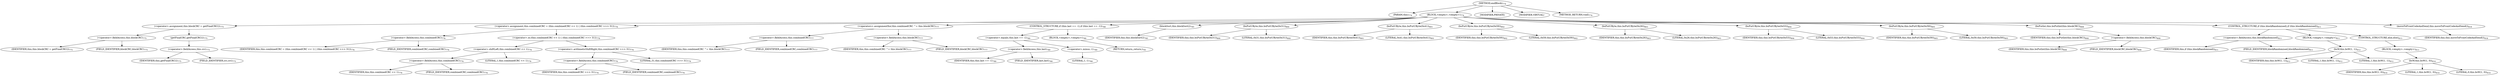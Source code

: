 digraph "endBlock" {  
"1908" [label = <(METHOD,endBlock)<SUB>774</SUB>> ]
"55" [label = <(PARAM,this)<SUB>774</SUB>> ]
"1909" [label = <(BLOCK,&lt;empty&gt;,&lt;empty&gt;)<SUB>774</SUB>> ]
"1910" [label = <(&lt;operator&gt;.assignment,this.blockCRC = getFinalCRC())<SUB>775</SUB>> ]
"1911" [label = <(&lt;operator&gt;.fieldAccess,this.blockCRC)<SUB>775</SUB>> ]
"54" [label = <(IDENTIFIER,this,this.blockCRC = getFinalCRC())<SUB>775</SUB>> ]
"1912" [label = <(FIELD_IDENTIFIER,blockCRC,blockCRC)<SUB>775</SUB>> ]
"1913" [label = <(getFinalCRC,getFinalCRC())<SUB>775</SUB>> ]
"1914" [label = <(&lt;operator&gt;.fieldAccess,this.crc)<SUB>775</SUB>> ]
"56" [label = <(IDENTIFIER,this,getFinalCRC())<SUB>775</SUB>> ]
"1915" [label = <(FIELD_IDENTIFIER,crc,crc)<SUB>775</SUB>> ]
"1916" [label = <(&lt;operator&gt;.assignment,this.combinedCRC = (this.combinedCRC &lt;&lt; 1) | (this.combinedCRC &gt;&gt;&gt; 31))<SUB>776</SUB>> ]
"1917" [label = <(&lt;operator&gt;.fieldAccess,this.combinedCRC)<SUB>776</SUB>> ]
"57" [label = <(IDENTIFIER,this,this.combinedCRC = (this.combinedCRC &lt;&lt; 1) | (this.combinedCRC &gt;&gt;&gt; 31))<SUB>776</SUB>> ]
"1918" [label = <(FIELD_IDENTIFIER,combinedCRC,combinedCRC)<SUB>776</SUB>> ]
"1919" [label = <(&lt;operator&gt;.or,(this.combinedCRC &lt;&lt; 1) | (this.combinedCRC &gt;&gt;&gt; 31))<SUB>776</SUB>> ]
"1920" [label = <(&lt;operator&gt;.shiftLeft,this.combinedCRC &lt;&lt; 1)<SUB>776</SUB>> ]
"1921" [label = <(&lt;operator&gt;.fieldAccess,this.combinedCRC)<SUB>776</SUB>> ]
"58" [label = <(IDENTIFIER,this,this.combinedCRC &lt;&lt; 1)<SUB>776</SUB>> ]
"1922" [label = <(FIELD_IDENTIFIER,combinedCRC,combinedCRC)<SUB>776</SUB>> ]
"1923" [label = <(LITERAL,1,this.combinedCRC &lt;&lt; 1)<SUB>776</SUB>> ]
"1924" [label = <(&lt;operator&gt;.arithmeticShiftRight,this.combinedCRC &gt;&gt;&gt; 31)<SUB>776</SUB>> ]
"1925" [label = <(&lt;operator&gt;.fieldAccess,this.combinedCRC)<SUB>776</SUB>> ]
"59" [label = <(IDENTIFIER,this,this.combinedCRC &gt;&gt;&gt; 31)<SUB>776</SUB>> ]
"1926" [label = <(FIELD_IDENTIFIER,combinedCRC,combinedCRC)<SUB>776</SUB>> ]
"1927" [label = <(LITERAL,31,this.combinedCRC &gt;&gt;&gt; 31)<SUB>776</SUB>> ]
"1928" [label = <(&lt;operators&gt;.assignmentXor,this.combinedCRC ^= this.blockCRC)<SUB>777</SUB>> ]
"1929" [label = <(&lt;operator&gt;.fieldAccess,this.combinedCRC)<SUB>777</SUB>> ]
"60" [label = <(IDENTIFIER,this,this.combinedCRC ^= this.blockCRC)<SUB>777</SUB>> ]
"1930" [label = <(FIELD_IDENTIFIER,combinedCRC,combinedCRC)<SUB>777</SUB>> ]
"1931" [label = <(&lt;operator&gt;.fieldAccess,this.blockCRC)<SUB>777</SUB>> ]
"61" [label = <(IDENTIFIER,this,this.combinedCRC ^= this.blockCRC)<SUB>777</SUB>> ]
"1932" [label = <(FIELD_IDENTIFIER,blockCRC,blockCRC)<SUB>777</SUB>> ]
"1933" [label = <(CONTROL_STRUCTURE,if (this.last == -1),if (this.last == -1))<SUB>780</SUB>> ]
"1934" [label = <(&lt;operator&gt;.equals,this.last == -1)<SUB>780</SUB>> ]
"1935" [label = <(&lt;operator&gt;.fieldAccess,this.last)<SUB>780</SUB>> ]
"62" [label = <(IDENTIFIER,this,this.last == -1)<SUB>780</SUB>> ]
"1936" [label = <(FIELD_IDENTIFIER,last,last)<SUB>780</SUB>> ]
"1937" [label = <(&lt;operator&gt;.minus,-1)<SUB>780</SUB>> ]
"1938" [label = <(LITERAL,1,-1)<SUB>780</SUB>> ]
"1939" [label = <(BLOCK,&lt;empty&gt;,&lt;empty&gt;)<SUB>780</SUB>> ]
"1940" [label = <(RETURN,return;,return;)<SUB>781</SUB>> ]
"1941" [label = <(blockSort,this.blockSort())<SUB>785</SUB>> ]
"63" [label = <(IDENTIFIER,this,this.blockSort())<SUB>785</SUB>> ]
"1942" [label = <(bsPutUByte,this.bsPutUByte(0x31))<SUB>800</SUB>> ]
"64" [label = <(IDENTIFIER,this,this.bsPutUByte(0x31))<SUB>800</SUB>> ]
"1943" [label = <(LITERAL,0x31,this.bsPutUByte(0x31))<SUB>800</SUB>> ]
"1944" [label = <(bsPutUByte,this.bsPutUByte(0x41))<SUB>801</SUB>> ]
"65" [label = <(IDENTIFIER,this,this.bsPutUByte(0x41))<SUB>801</SUB>> ]
"1945" [label = <(LITERAL,0x41,this.bsPutUByte(0x41))<SUB>801</SUB>> ]
"1946" [label = <(bsPutUByte,this.bsPutUByte(0x59))<SUB>802</SUB>> ]
"66" [label = <(IDENTIFIER,this,this.bsPutUByte(0x59))<SUB>802</SUB>> ]
"1947" [label = <(LITERAL,0x59,this.bsPutUByte(0x59))<SUB>802</SUB>> ]
"1948" [label = <(bsPutUByte,this.bsPutUByte(0x26))<SUB>803</SUB>> ]
"67" [label = <(IDENTIFIER,this,this.bsPutUByte(0x26))<SUB>803</SUB>> ]
"1949" [label = <(LITERAL,0x26,this.bsPutUByte(0x26))<SUB>803</SUB>> ]
"1950" [label = <(bsPutUByte,this.bsPutUByte(0x53))<SUB>804</SUB>> ]
"68" [label = <(IDENTIFIER,this,this.bsPutUByte(0x53))<SUB>804</SUB>> ]
"1951" [label = <(LITERAL,0x53,this.bsPutUByte(0x53))<SUB>804</SUB>> ]
"1952" [label = <(bsPutUByte,this.bsPutUByte(0x59))<SUB>805</SUB>> ]
"69" [label = <(IDENTIFIER,this,this.bsPutUByte(0x59))<SUB>805</SUB>> ]
"1953" [label = <(LITERAL,0x59,this.bsPutUByte(0x59))<SUB>805</SUB>> ]
"1954" [label = <(bsPutInt,this.bsPutInt(this.blockCRC))<SUB>808</SUB>> ]
"71" [label = <(IDENTIFIER,this,this.bsPutInt(this.blockCRC))<SUB>808</SUB>> ]
"1955" [label = <(&lt;operator&gt;.fieldAccess,this.blockCRC)<SUB>808</SUB>> ]
"70" [label = <(IDENTIFIER,this,this.bsPutInt(this.blockCRC))<SUB>808</SUB>> ]
"1956" [label = <(FIELD_IDENTIFIER,blockCRC,blockCRC)<SUB>808</SUB>> ]
"1957" [label = <(CONTROL_STRUCTURE,if (this.blockRandomised),if (this.blockRandomised))<SUB>811</SUB>> ]
"1958" [label = <(&lt;operator&gt;.fieldAccess,this.blockRandomised)<SUB>811</SUB>> ]
"72" [label = <(IDENTIFIER,this,if (this.blockRandomised))<SUB>811</SUB>> ]
"1959" [label = <(FIELD_IDENTIFIER,blockRandomised,blockRandomised)<SUB>811</SUB>> ]
"1960" [label = <(BLOCK,&lt;empty&gt;,&lt;empty&gt;)<SUB>811</SUB>> ]
"1961" [label = <(bsW,this.bsW(1, 1))<SUB>812</SUB>> ]
"73" [label = <(IDENTIFIER,this,this.bsW(1, 1))<SUB>812</SUB>> ]
"1962" [label = <(LITERAL,1,this.bsW(1, 1))<SUB>812</SUB>> ]
"1963" [label = <(LITERAL,1,this.bsW(1, 1))<SUB>812</SUB>> ]
"1964" [label = <(CONTROL_STRUCTURE,else,else)<SUB>813</SUB>> ]
"1965" [label = <(BLOCK,&lt;empty&gt;,&lt;empty&gt;)<SUB>813</SUB>> ]
"1966" [label = <(bsW,this.bsW(1, 0))<SUB>814</SUB>> ]
"74" [label = <(IDENTIFIER,this,this.bsW(1, 0))<SUB>814</SUB>> ]
"1967" [label = <(LITERAL,1,this.bsW(1, 0))<SUB>814</SUB>> ]
"1968" [label = <(LITERAL,0,this.bsW(1, 0))<SUB>814</SUB>> ]
"1969" [label = <(moveToFrontCodeAndSend,this.moveToFrontCodeAndSend())<SUB>818</SUB>> ]
"75" [label = <(IDENTIFIER,this,this.moveToFrontCodeAndSend())<SUB>818</SUB>> ]
"1970" [label = <(MODIFIER,PRIVATE)> ]
"1971" [label = <(MODIFIER,VIRTUAL)> ]
"1972" [label = <(METHOD_RETURN,void)<SUB>774</SUB>> ]
  "1908" -> "55" 
  "1908" -> "1909" 
  "1908" -> "1970" 
  "1908" -> "1971" 
  "1908" -> "1972" 
  "1909" -> "1910" 
  "1909" -> "1916" 
  "1909" -> "1928" 
  "1909" -> "1933" 
  "1909" -> "1941" 
  "1909" -> "1942" 
  "1909" -> "1944" 
  "1909" -> "1946" 
  "1909" -> "1948" 
  "1909" -> "1950" 
  "1909" -> "1952" 
  "1909" -> "1954" 
  "1909" -> "1957" 
  "1909" -> "1969" 
  "1910" -> "1911" 
  "1910" -> "1913" 
  "1911" -> "54" 
  "1911" -> "1912" 
  "1913" -> "1914" 
  "1914" -> "56" 
  "1914" -> "1915" 
  "1916" -> "1917" 
  "1916" -> "1919" 
  "1917" -> "57" 
  "1917" -> "1918" 
  "1919" -> "1920" 
  "1919" -> "1924" 
  "1920" -> "1921" 
  "1920" -> "1923" 
  "1921" -> "58" 
  "1921" -> "1922" 
  "1924" -> "1925" 
  "1924" -> "1927" 
  "1925" -> "59" 
  "1925" -> "1926" 
  "1928" -> "1929" 
  "1928" -> "1931" 
  "1929" -> "60" 
  "1929" -> "1930" 
  "1931" -> "61" 
  "1931" -> "1932" 
  "1933" -> "1934" 
  "1933" -> "1939" 
  "1934" -> "1935" 
  "1934" -> "1937" 
  "1935" -> "62" 
  "1935" -> "1936" 
  "1937" -> "1938" 
  "1939" -> "1940" 
  "1941" -> "63" 
  "1942" -> "64" 
  "1942" -> "1943" 
  "1944" -> "65" 
  "1944" -> "1945" 
  "1946" -> "66" 
  "1946" -> "1947" 
  "1948" -> "67" 
  "1948" -> "1949" 
  "1950" -> "68" 
  "1950" -> "1951" 
  "1952" -> "69" 
  "1952" -> "1953" 
  "1954" -> "71" 
  "1954" -> "1955" 
  "1955" -> "70" 
  "1955" -> "1956" 
  "1957" -> "1958" 
  "1957" -> "1960" 
  "1957" -> "1964" 
  "1958" -> "72" 
  "1958" -> "1959" 
  "1960" -> "1961" 
  "1961" -> "73" 
  "1961" -> "1962" 
  "1961" -> "1963" 
  "1964" -> "1965" 
  "1965" -> "1966" 
  "1966" -> "74" 
  "1966" -> "1967" 
  "1966" -> "1968" 
  "1969" -> "75" 
}
